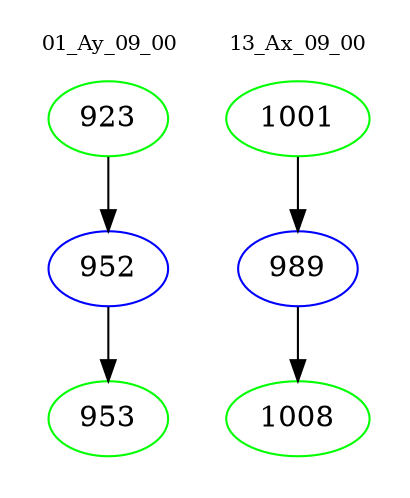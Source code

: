 digraph{
subgraph cluster_0 {
color = white
label = "01_Ay_09_00";
fontsize=10;
T0_923 [label="923", color="green"]
T0_923 -> T0_952 [color="black"]
T0_952 [label="952", color="blue"]
T0_952 -> T0_953 [color="black"]
T0_953 [label="953", color="green"]
}
subgraph cluster_1 {
color = white
label = "13_Ax_09_00";
fontsize=10;
T1_1001 [label="1001", color="green"]
T1_1001 -> T1_989 [color="black"]
T1_989 [label="989", color="blue"]
T1_989 -> T1_1008 [color="black"]
T1_1008 [label="1008", color="green"]
}
}
